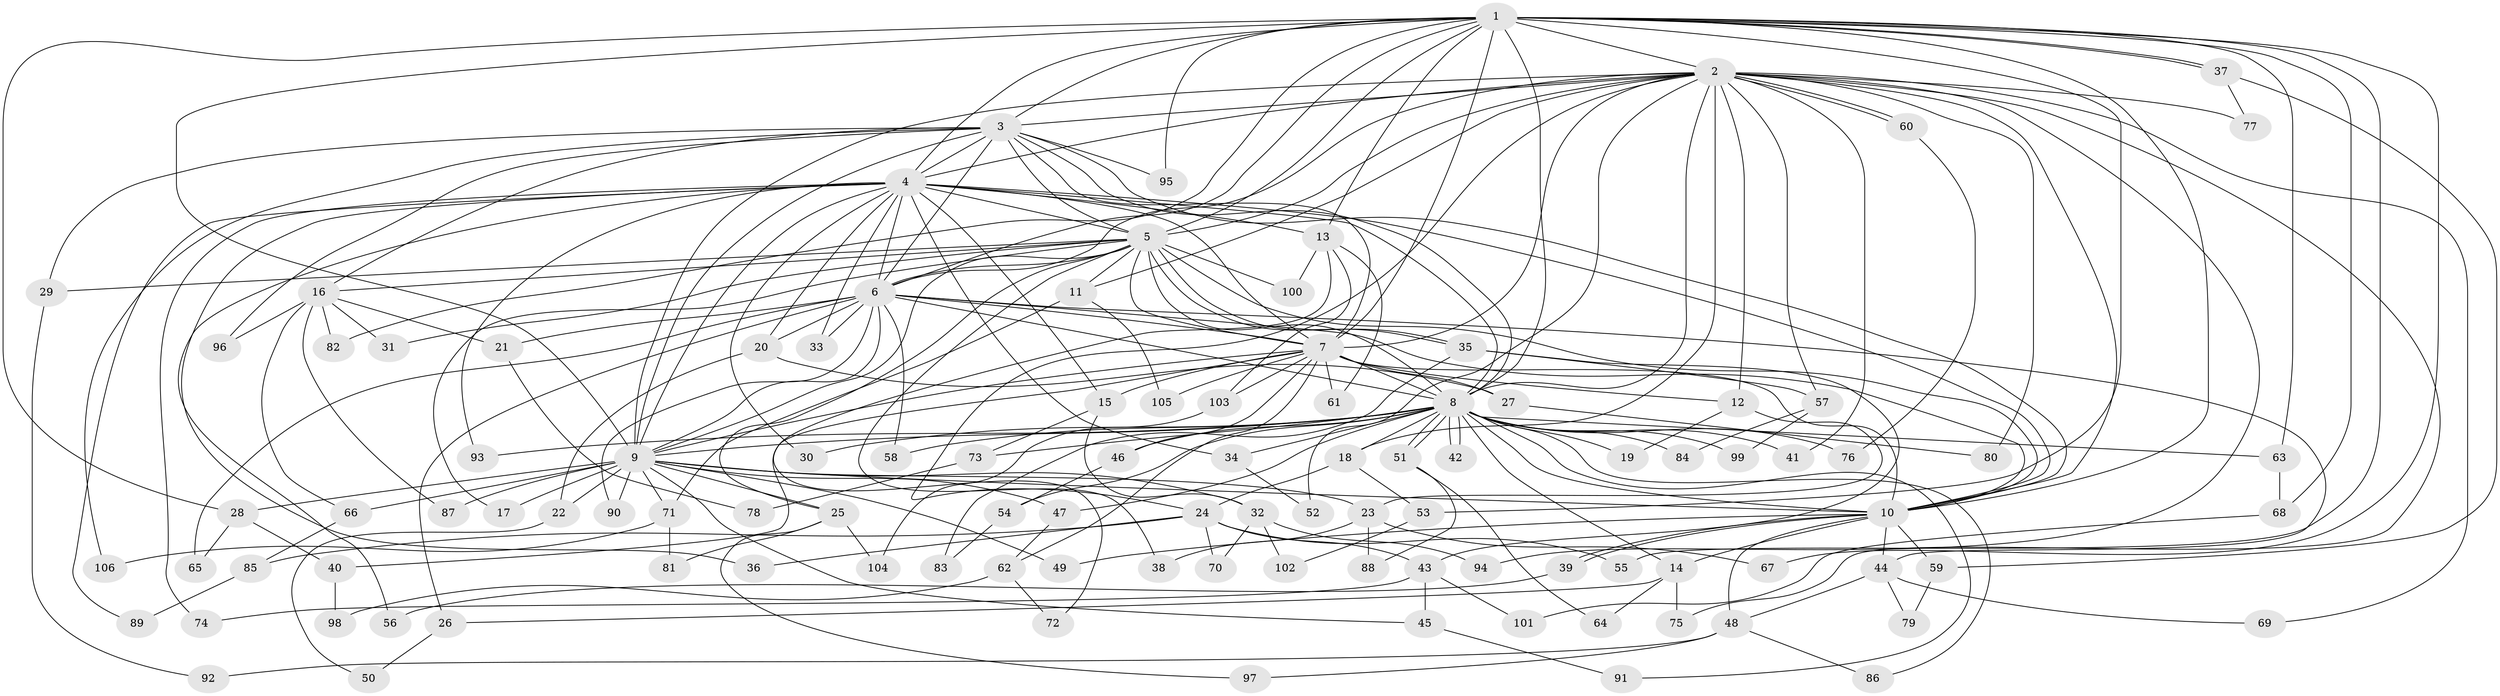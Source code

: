 // Generated by graph-tools (version 1.1) at 2025/10/02/27/25 16:10:58]
// undirected, 106 vertices, 237 edges
graph export_dot {
graph [start="1"]
  node [color=gray90,style=filled];
  1;
  2;
  3;
  4;
  5;
  6;
  7;
  8;
  9;
  10;
  11;
  12;
  13;
  14;
  15;
  16;
  17;
  18;
  19;
  20;
  21;
  22;
  23;
  24;
  25;
  26;
  27;
  28;
  29;
  30;
  31;
  32;
  33;
  34;
  35;
  36;
  37;
  38;
  39;
  40;
  41;
  42;
  43;
  44;
  45;
  46;
  47;
  48;
  49;
  50;
  51;
  52;
  53;
  54;
  55;
  56;
  57;
  58;
  59;
  60;
  61;
  62;
  63;
  64;
  65;
  66;
  67;
  68;
  69;
  70;
  71;
  72;
  73;
  74;
  75;
  76;
  77;
  78;
  79;
  80;
  81;
  82;
  83;
  84;
  85;
  86;
  87;
  88;
  89;
  90;
  91;
  92;
  93;
  94;
  95;
  96;
  97;
  98;
  99;
  100;
  101;
  102;
  103;
  104;
  105;
  106;
  1 -- 2;
  1 -- 3;
  1 -- 4;
  1 -- 5;
  1 -- 6;
  1 -- 7;
  1 -- 8;
  1 -- 9;
  1 -- 10;
  1 -- 13;
  1 -- 28;
  1 -- 37;
  1 -- 37;
  1 -- 53;
  1 -- 55;
  1 -- 63;
  1 -- 67;
  1 -- 68;
  1 -- 82;
  1 -- 95;
  2 -- 3;
  2 -- 4;
  2 -- 5;
  2 -- 6;
  2 -- 7;
  2 -- 8;
  2 -- 9;
  2 -- 10;
  2 -- 11;
  2 -- 12;
  2 -- 18;
  2 -- 24;
  2 -- 41;
  2 -- 52;
  2 -- 57;
  2 -- 60;
  2 -- 60;
  2 -- 69;
  2 -- 75;
  2 -- 77;
  2 -- 80;
  2 -- 94;
  3 -- 4;
  3 -- 5;
  3 -- 6;
  3 -- 7;
  3 -- 8;
  3 -- 9;
  3 -- 10;
  3 -- 16;
  3 -- 29;
  3 -- 95;
  3 -- 96;
  3 -- 106;
  4 -- 5;
  4 -- 6;
  4 -- 7;
  4 -- 8;
  4 -- 9;
  4 -- 10;
  4 -- 13;
  4 -- 15;
  4 -- 20;
  4 -- 30;
  4 -- 33;
  4 -- 34;
  4 -- 36;
  4 -- 56;
  4 -- 74;
  4 -- 89;
  4 -- 93;
  5 -- 6;
  5 -- 7;
  5 -- 8;
  5 -- 9;
  5 -- 10;
  5 -- 11;
  5 -- 16;
  5 -- 17;
  5 -- 25;
  5 -- 29;
  5 -- 31;
  5 -- 35;
  5 -- 35;
  5 -- 38;
  5 -- 100;
  6 -- 7;
  6 -- 8;
  6 -- 9;
  6 -- 10;
  6 -- 20;
  6 -- 21;
  6 -- 26;
  6 -- 33;
  6 -- 44;
  6 -- 58;
  6 -- 65;
  6 -- 90;
  7 -- 8;
  7 -- 9;
  7 -- 10;
  7 -- 12;
  7 -- 15;
  7 -- 27;
  7 -- 40;
  7 -- 46;
  7 -- 61;
  7 -- 62;
  7 -- 103;
  7 -- 105;
  8 -- 9;
  8 -- 10;
  8 -- 14;
  8 -- 18;
  8 -- 19;
  8 -- 30;
  8 -- 34;
  8 -- 41;
  8 -- 42;
  8 -- 42;
  8 -- 46;
  8 -- 47;
  8 -- 51;
  8 -- 51;
  8 -- 54;
  8 -- 58;
  8 -- 63;
  8 -- 73;
  8 -- 76;
  8 -- 84;
  8 -- 86;
  8 -- 91;
  8 -- 93;
  8 -- 99;
  9 -- 10;
  9 -- 17;
  9 -- 22;
  9 -- 23;
  9 -- 25;
  9 -- 28;
  9 -- 32;
  9 -- 45;
  9 -- 47;
  9 -- 49;
  9 -- 66;
  9 -- 71;
  9 -- 87;
  9 -- 90;
  10 -- 14;
  10 -- 39;
  10 -- 39;
  10 -- 44;
  10 -- 48;
  10 -- 49;
  10 -- 59;
  11 -- 71;
  11 -- 105;
  12 -- 19;
  12 -- 23;
  13 -- 61;
  13 -- 72;
  13 -- 100;
  13 -- 103;
  14 -- 26;
  14 -- 64;
  14 -- 75;
  15 -- 32;
  15 -- 73;
  16 -- 21;
  16 -- 31;
  16 -- 66;
  16 -- 82;
  16 -- 87;
  16 -- 96;
  18 -- 24;
  18 -- 53;
  20 -- 22;
  20 -- 27;
  21 -- 78;
  22 -- 50;
  23 -- 38;
  23 -- 67;
  23 -- 88;
  24 -- 36;
  24 -- 43;
  24 -- 55;
  24 -- 70;
  24 -- 85;
  25 -- 81;
  25 -- 97;
  25 -- 104;
  26 -- 50;
  27 -- 80;
  28 -- 40;
  28 -- 65;
  29 -- 92;
  32 -- 70;
  32 -- 94;
  32 -- 102;
  34 -- 52;
  35 -- 43;
  35 -- 57;
  35 -- 83;
  37 -- 59;
  37 -- 77;
  39 -- 56;
  40 -- 98;
  43 -- 45;
  43 -- 74;
  43 -- 101;
  44 -- 48;
  44 -- 69;
  44 -- 79;
  45 -- 91;
  46 -- 54;
  47 -- 62;
  48 -- 86;
  48 -- 92;
  48 -- 97;
  51 -- 64;
  51 -- 88;
  53 -- 102;
  54 -- 83;
  57 -- 84;
  57 -- 99;
  59 -- 79;
  60 -- 76;
  62 -- 72;
  62 -- 98;
  63 -- 68;
  66 -- 85;
  68 -- 101;
  71 -- 81;
  71 -- 106;
  73 -- 78;
  85 -- 89;
  103 -- 104;
}
